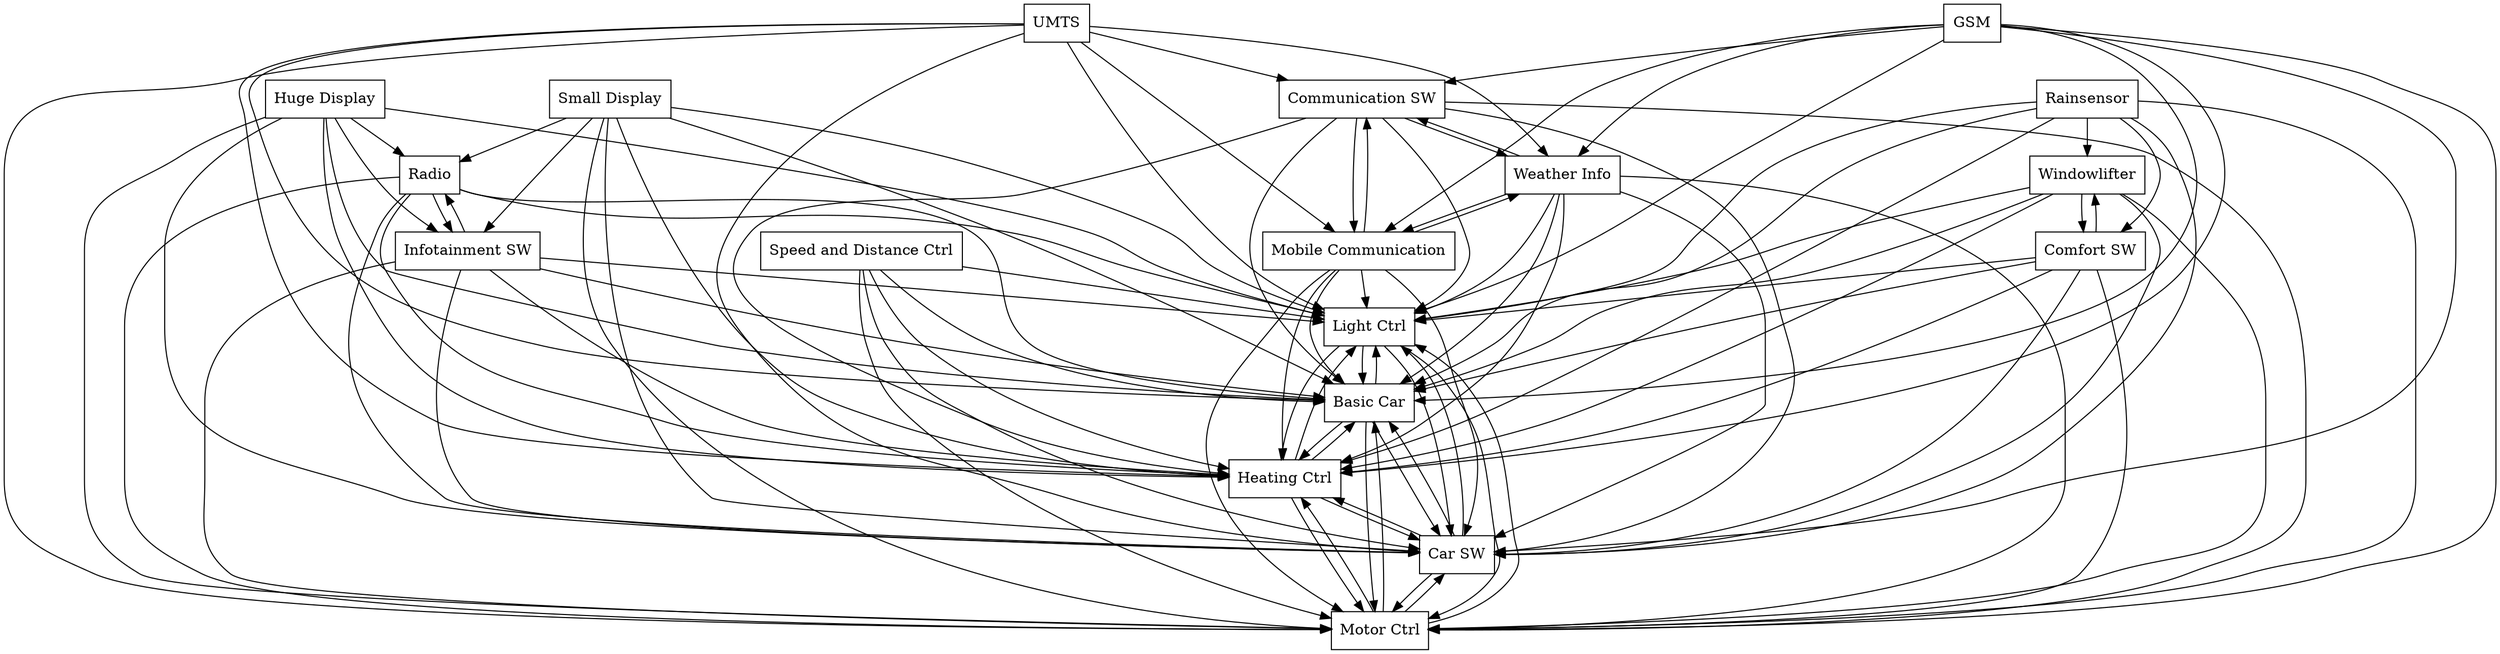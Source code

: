 digraph{
graph [rankdir=TB];
node [shape=box];
edge [arrowhead=normal];
0[label="Communication SW",]
1[label="Huge Display",]
2[label="Speed and Distance Ctrl",]
3[label="Light Ctrl",]
4[label="Basic Car",]
5[label="UMTS",]
6[label="Small Display",]
7[label="Rainsensor",]
8[label="Motor Ctrl",]
9[label="Windowlifter",]
10[label="GSM",]
11[label="Weather Info",]
12[label="Car SW",]
13[label="Comfort SW",]
14[label="Radio",]
15[label="Heating Ctrl",]
16[label="Infotainment SW",]
17[label="Mobile Communication",]
0->3[label="",]
0->4[label="",]
0->8[label="",]
0->11[label="",]
0->12[label="",]
0->15[label="",]
0->17[label="",]
1->3[label="",]
1->4[label="",]
1->8[label="",]
1->12[label="",]
1->14[label="",]
1->15[label="",]
1->16[label="",]
2->3[label="",]
2->4[label="",]
2->8[label="",]
2->12[label="",]
2->15[label="",]
3->4[label="",]
3->8[label="",]
3->12[label="",]
3->15[label="",]
4->3[label="",]
4->8[label="",]
4->12[label="",]
4->15[label="",]
5->0[label="",]
5->3[label="",]
5->4[label="",]
5->8[label="",]
5->11[label="",]
5->12[label="",]
5->15[label="",]
5->17[label="",]
6->3[label="",]
6->4[label="",]
6->8[label="",]
6->12[label="",]
6->14[label="",]
6->15[label="",]
6->16[label="",]
7->3[label="",]
7->4[label="",]
7->8[label="",]
7->9[label="",]
7->12[label="",]
7->13[label="",]
7->15[label="",]
8->3[label="",]
8->4[label="",]
8->12[label="",]
8->15[label="",]
9->3[label="",]
9->4[label="",]
9->8[label="",]
9->12[label="",]
9->13[label="",]
9->15[label="",]
10->0[label="",]
10->3[label="",]
10->4[label="",]
10->8[label="",]
10->11[label="",]
10->12[label="",]
10->15[label="",]
10->17[label="",]
11->0[label="",]
11->3[label="",]
11->4[label="",]
11->8[label="",]
11->12[label="",]
11->15[label="",]
11->17[label="",]
12->3[label="",]
12->4[label="",]
12->8[label="",]
12->15[label="",]
13->3[label="",]
13->4[label="",]
13->8[label="",]
13->9[label="",]
13->12[label="",]
13->15[label="",]
14->3[label="",]
14->4[label="",]
14->8[label="",]
14->12[label="",]
14->15[label="",]
14->16[label="",]
15->3[label="",]
15->4[label="",]
15->8[label="",]
15->12[label="",]
16->3[label="",]
16->4[label="",]
16->8[label="",]
16->12[label="",]
16->14[label="",]
16->15[label="",]
17->0[label="",]
17->3[label="",]
17->4[label="",]
17->8[label="",]
17->11[label="",]
17->12[label="",]
17->15[label="",]
}
